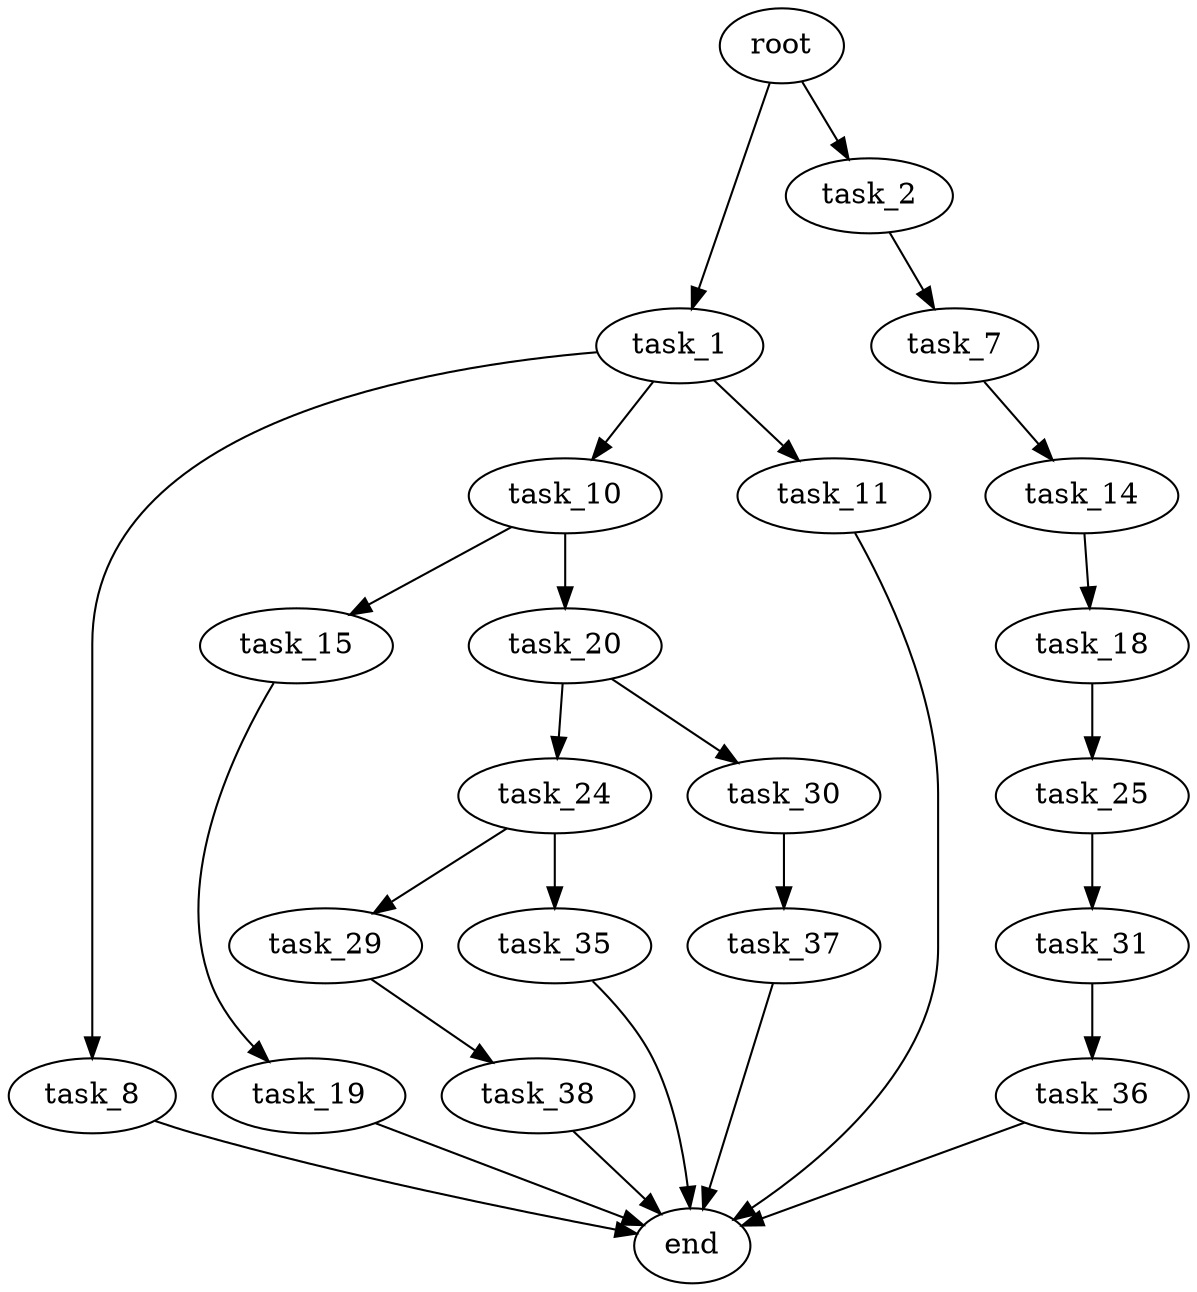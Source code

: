 digraph G {
  root [size="0.000000"];
  task_1 [size="28991029248.000000"];
  task_2 [size="8589934592.000000"];
  task_8 [size="28991029248.000000"];
  task_10 [size="35211130595.000000"];
  task_11 [size="368293445632.000000"];
  task_7 [size="16616839016.000000"];
  task_14 [size="144001714638.000000"];
  end [size="0.000000"];
  task_15 [size="368293445632.000000"];
  task_20 [size="782757789696.000000"];
  task_18 [size="22578369732.000000"];
  task_19 [size="5690550935.000000"];
  task_25 [size="485839959083.000000"];
  task_24 [size="2034262204.000000"];
  task_30 [size="42364941836.000000"];
  task_29 [size="17154335478.000000"];
  task_35 [size="93091770414.000000"];
  task_31 [size="10720286042.000000"];
  task_38 [size="1073741824000.000000"];
  task_37 [size="28278129256.000000"];
  task_36 [size="21854257115.000000"];

  root -> task_1 [size="1.000000"];
  root -> task_2 [size="1.000000"];
  task_1 -> task_8 [size="75497472.000000"];
  task_1 -> task_10 [size="75497472.000000"];
  task_1 -> task_11 [size="75497472.000000"];
  task_2 -> task_7 [size="33554432.000000"];
  task_8 -> end [size="1.000000"];
  task_10 -> task_15 [size="33554432.000000"];
  task_10 -> task_20 [size="33554432.000000"];
  task_11 -> end [size="1.000000"];
  task_7 -> task_14 [size="75497472.000000"];
  task_14 -> task_18 [size="411041792.000000"];
  task_15 -> task_19 [size="411041792.000000"];
  task_20 -> task_24 [size="679477248.000000"];
  task_20 -> task_30 [size="679477248.000000"];
  task_18 -> task_25 [size="411041792.000000"];
  task_19 -> end [size="1.000000"];
  task_25 -> task_31 [size="679477248.000000"];
  task_24 -> task_29 [size="33554432.000000"];
  task_24 -> task_35 [size="33554432.000000"];
  task_30 -> task_37 [size="33554432.000000"];
  task_29 -> task_38 [size="838860800.000000"];
  task_35 -> end [size="1.000000"];
  task_31 -> task_36 [size="536870912.000000"];
  task_38 -> end [size="1.000000"];
  task_37 -> end [size="1.000000"];
  task_36 -> end [size="1.000000"];
}
